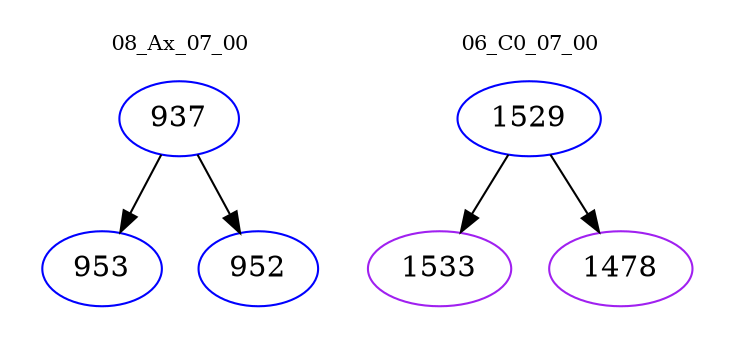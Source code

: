digraph{
subgraph cluster_0 {
color = white
label = "08_Ax_07_00";
fontsize=10;
T0_937 [label="937", color="blue"]
T0_937 -> T0_953 [color="black"]
T0_953 [label="953", color="blue"]
T0_937 -> T0_952 [color="black"]
T0_952 [label="952", color="blue"]
}
subgraph cluster_1 {
color = white
label = "06_C0_07_00";
fontsize=10;
T1_1529 [label="1529", color="blue"]
T1_1529 -> T1_1533 [color="black"]
T1_1533 [label="1533", color="purple"]
T1_1529 -> T1_1478 [color="black"]
T1_1478 [label="1478", color="purple"]
}
}
